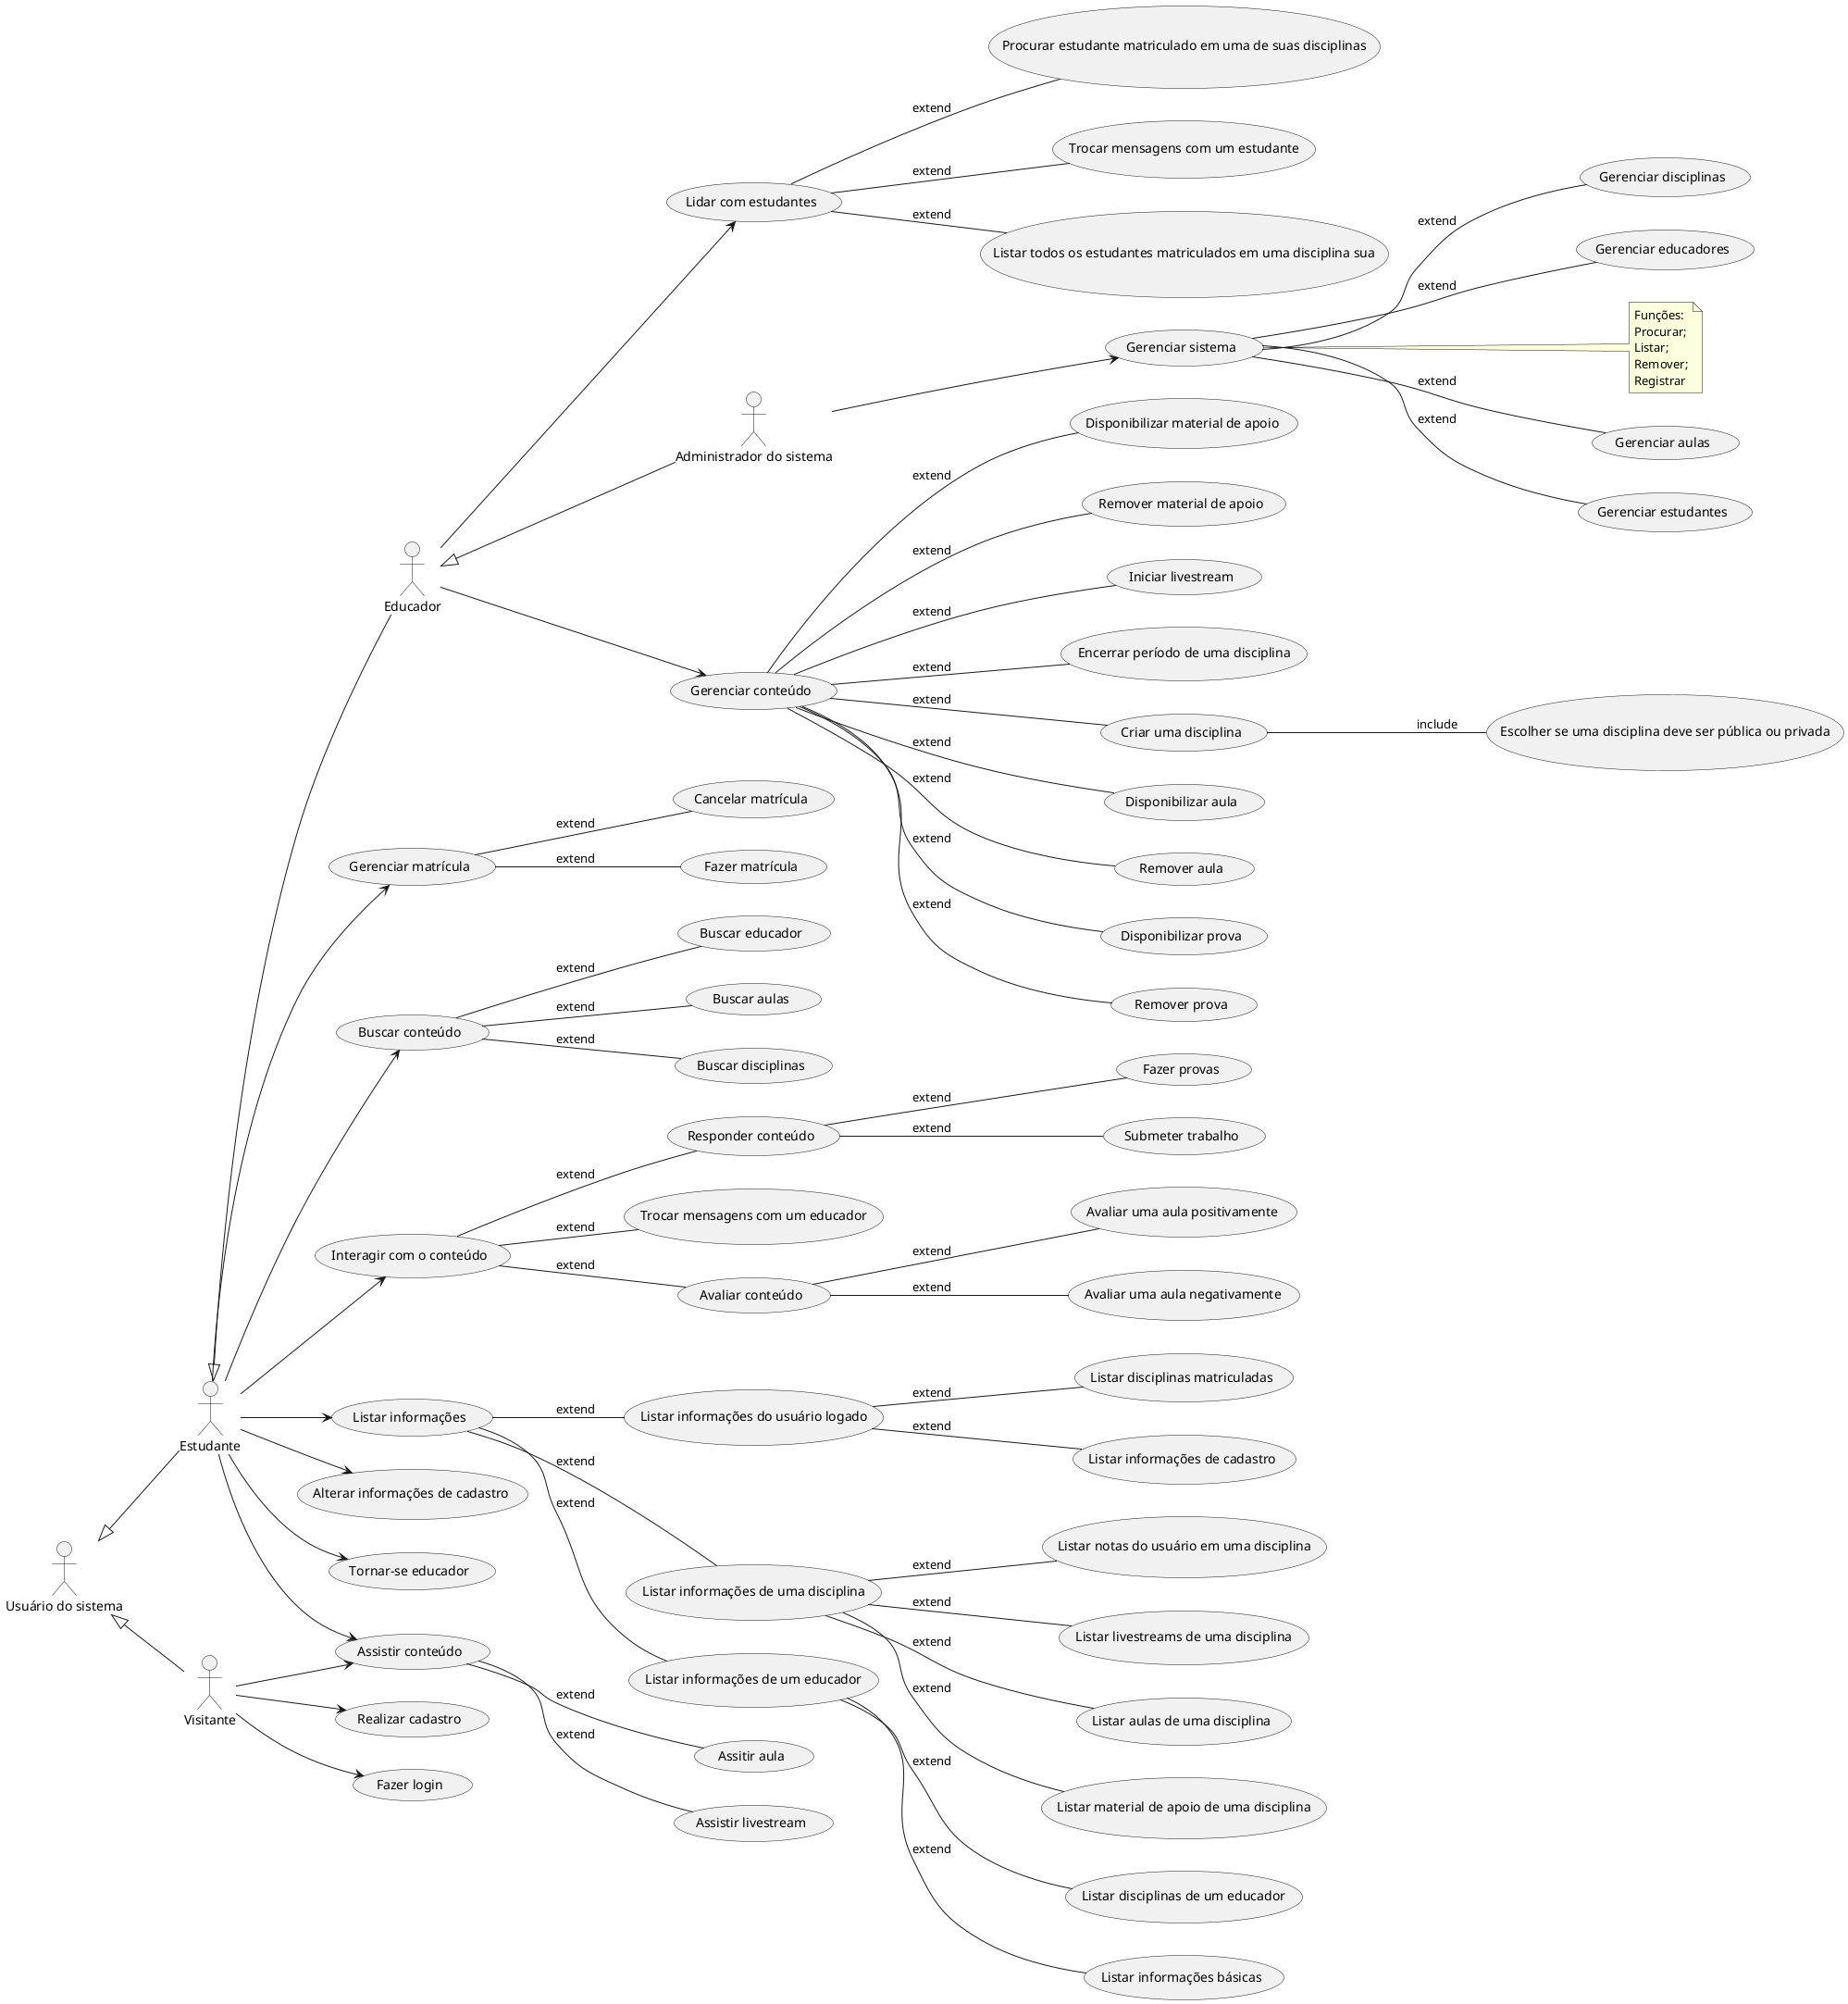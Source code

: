 @startuml casos_de_uso
left to right direction

' --Atores
actor "Usuário do sistema" as sist_user
actor "Visitante" as visitor
actor "Estudante" as student
actor "Educador" as prof
actor "Administrador do sistema" as adm 

' --Heranças
sist_user <|-- visitor
sist_user <|-- student
student <|-- prof
prof <|-- adm

' --Casos de uso
' Componente de gestão
usecase "Gerenciar aulas" as UC3
usecase "Gerenciar estudantes" as UC4
usecase "Gerenciar disciplinas" as UC6
usecase "Gerenciar educadores" as UC7
usecase "Gerenciar sistema" as UC8
usecase "Escolher se uma disciplina deve ser pública ou privada" as UC9
usecase "Encerrar período de uma disciplina" as UC11

' Componente de conteúdo
usecase "Gerenciar conteúdo" as UC12
usecase "Criar uma disciplina" as UC13
usecase "Disponibilizar aula" as UC14
usecase "Remover aula" as RUC14
usecase "Disponibilizar prova" as UC15
usecase "Remover prova" as RUC15
usecase "Disponibilizar material de apoio" as UC16
usecase "Remover material de apoio" as RUC16
usecase "Iniciar livestream" as UC17

' Componente de usuário
usecase "Gerenciar matrícula" as UC18
usecase "Buscar conteúdo" as UC19
usecase "Assistir conteúdo" as UC20
usecase "Interagir com o conteúdo" as UC22
usecase "Listar informações" as UC23
usecase "Fazer matrícula" as UC24
usecase "Cancelar matrícula" as UC25
usecase "Buscar aulas" as UC26
usecase "Buscar disciplinas" as UC27
usecase "Buscar educador" as UC28
usecase "Assitir aula" as UC29
usecase "Assistir livestream" as UC30
usecase "Avaliar uma aula positivamente" as UC31
usecase "Avaliar uma aula negativamente" as UC32
usecase "Trocar mensagens com um educador" as UC34
usecase "Fazer provas" as UC35
usecase "Listar aulas de uma disciplina" as UC36
usecase "Listar disciplinas de um educador" as UC37
usecase "Listar disciplinas matriculadas" as UC38
usecase "Listar material de apoio de uma disciplina" as UC39
usecase "Listar notas do usuário em uma disciplina" as UCNotas
usecase "Realizar cadastro" as UC40
usecase "Lidar com estudantes" as UC43
usecase "Listar todos os estudantes matriculados em uma disciplina sua" as UC44
usecase "Procurar estudante matriculado em uma de suas disciplinas" as UC45
usecase "Trocar mensagens com um estudante" as UC46
usecase "Avaliar conteúdo" as UC47
usecase "Responder conteúdo" as UC48
usecase "Submeter trabalho" as UC49
usecase "Listar informações de uma disciplina" as UC50
usecase "Listar informações de um educador" as UC51
usecase "Listar informações do usuário logado" as UC52
usecase "Listar livestreams de uma disciplina" as UC53
usecase "Listar informações básicas" as UC54
usecase "Listar informações de cadastro" as UC55
usecase "Alterar informações de cadastro" as UC56
usecase "Tornar-se educador" as UC57
usecase "Fazer login" as UC58

' --Associações
adm --> UC8
prof --> UC12
prof --> UC43
visitor --> UC40
visitor --> UC20
visitor --> UC58
student --> UC18
student --> UC19
student --> UC20
student --> UC22
student --> UC23
student --> UC56
student --> UC57

' --Extends e includes
' Componente de gestão
UC8--UC3:extend
UC8--UC4:extend
UC8--UC6:extend
UC8--UC7:extend
UC13--UC9:include
UC12--UC11:extend

' Componente de conteúdo
UC12--UC13:extend
UC12--UC14:extend
UC12--RUC14:extend
UC12--UC15:extend
UC12--RUC15:extend
UC12--UC16:extend
UC12--RUC16:extend
UC12--UC17:extend

' Componente de usuário
UC18--UC24:extend
UC18--UC25:extend
UC19--UC26:extend
UC19--UC27:extend
UC19--UC28:extend
UC20--UC29:extend
UC20--UC30:extend
UC22--UC48:extend
UC22--UC47:extend
UC22--UC34:extend
UC23--UC50:extend
UC23--UC51:extend
UC23--UC52:extend
UC43--UC44:extend
UC43--UC45:extend
UC43--UC46:extend
UC47--UC31:extend
UC47--UC32:extend
UC48--UC35:extend
UC48--UC49:extend
UC50--UC39:extend
UC50--UC36:extend
UC50--UCNotas:extend
UC50--UC53:extend
UC51--UC37:extend
UC51--UC54:extend
UC52--UC38:extend
UC52--UC55:extend

' --Observações
note right of UC8
Funções: 
Procurar;
Listar;
Remover;
Registrar
endnote

@enduml
